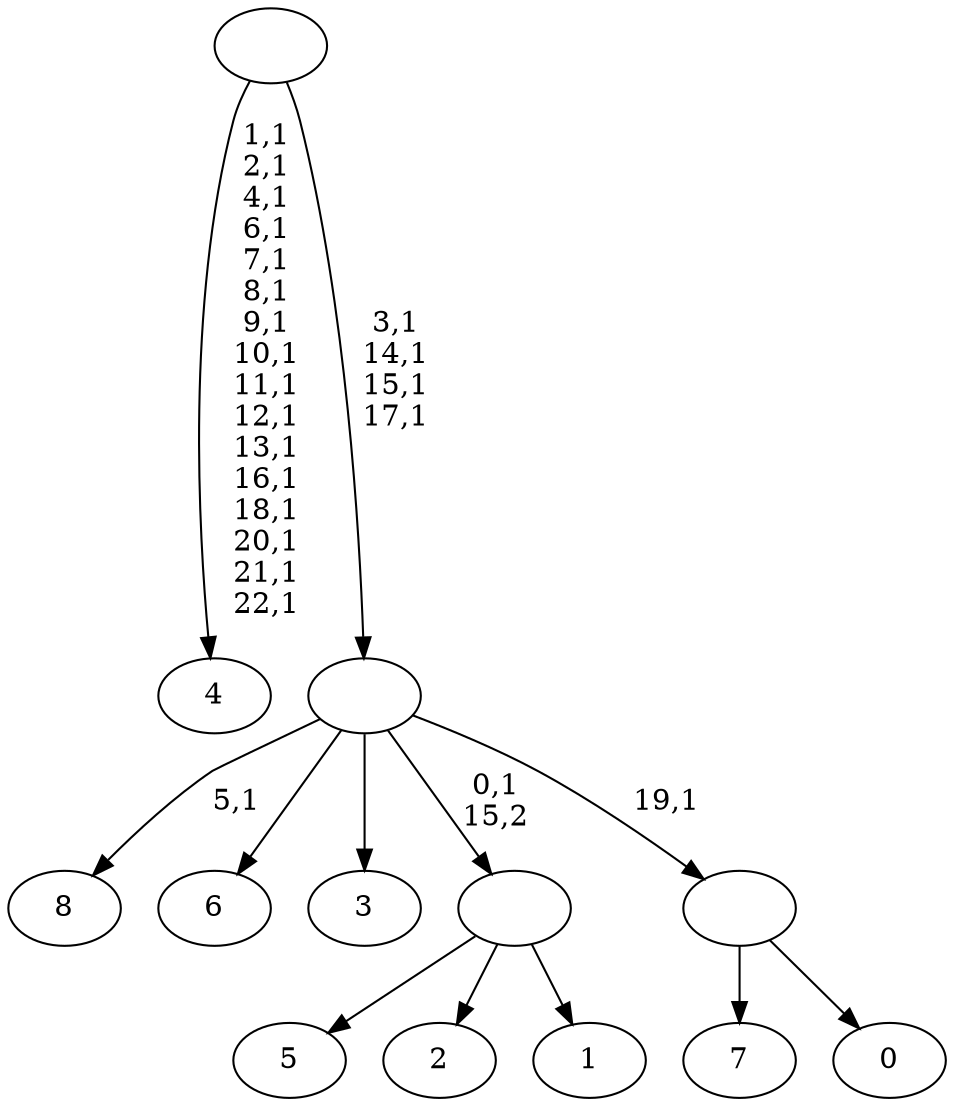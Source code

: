 digraph T {
	32 [label="8"]
	30 [label="7"]
	29 [label="6"]
	28 [label="5"]
	27 [label="4"]
	10 [label="3"]
	9 [label="2"]
	8 [label="1"]
	7 [label=""]
	6 [label="0"]
	5 [label=""]
	4 [label=""]
	0 [label=""]
	7 -> 28 [label=""]
	7 -> 9 [label=""]
	7 -> 8 [label=""]
	5 -> 30 [label=""]
	5 -> 6 [label=""]
	4 -> 32 [label="5,1"]
	4 -> 29 [label=""]
	4 -> 10 [label=""]
	4 -> 7 [label="0,1\n15,2"]
	4 -> 5 [label="19,1"]
	0 -> 4 [label="3,1\n14,1\n15,1\n17,1"]
	0 -> 27 [label="1,1\n2,1\n4,1\n6,1\n7,1\n8,1\n9,1\n10,1\n11,1\n12,1\n13,1\n16,1\n18,1\n20,1\n21,1\n22,1"]
}
